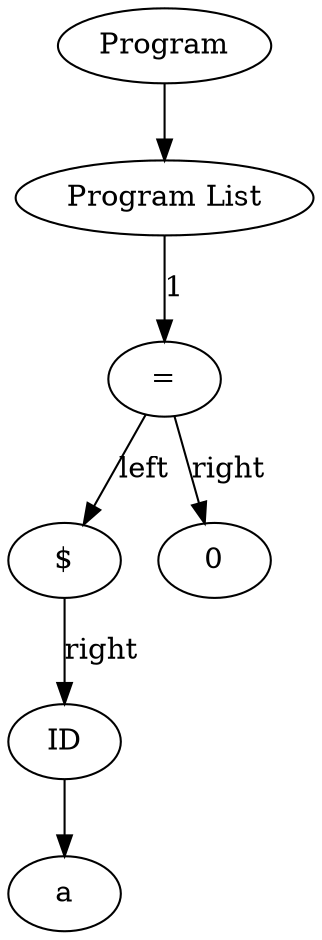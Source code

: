 digraph G {
node7 [label="Program"];
node8 [label="Program List"];
node7->node8 [label=""];
node8->node9 [label="1"];
node9 [label="="];
node9->node10 [label="left"];
node10 [label="$"];
node10->node11 [label="right"];
node11 [label="ID"];
node11->node12 [label=""];
node12 [label="a"];
node9->node13 [label="right"];
node13 [label="0"];
}